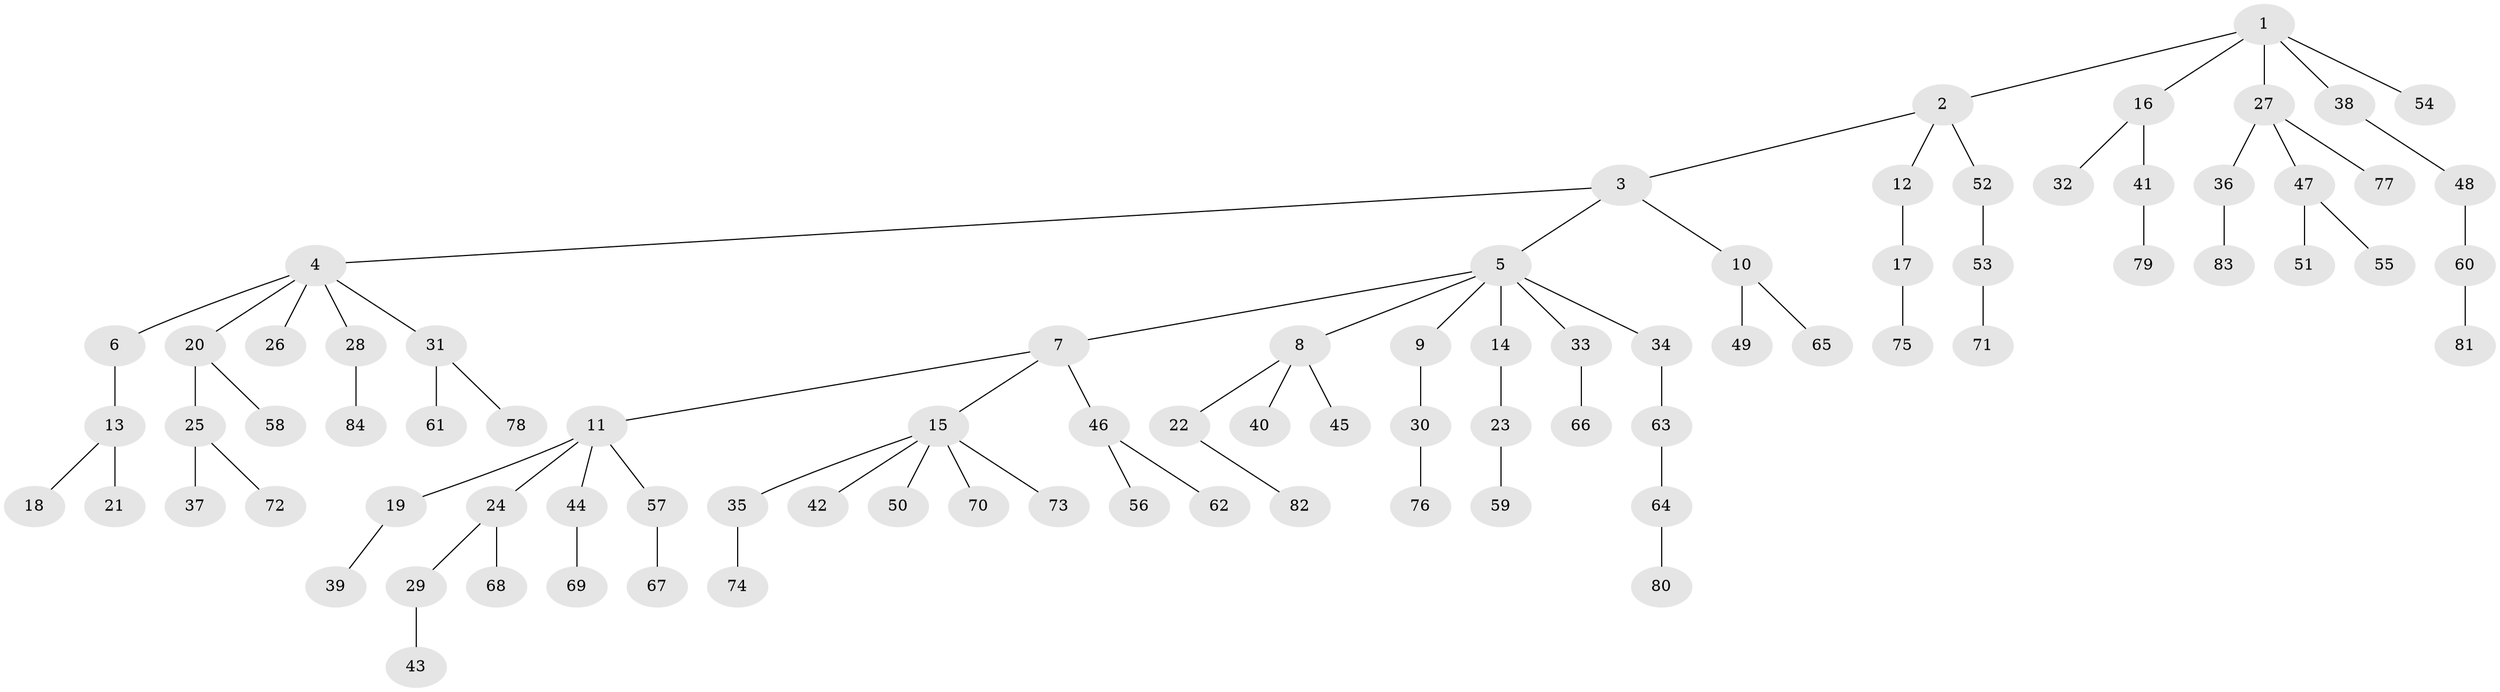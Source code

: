 // Generated by graph-tools (version 1.1) at 2025/02/03/09/25 03:02:24]
// undirected, 84 vertices, 83 edges
graph export_dot {
graph [start="1"]
  node [color=gray90,style=filled];
  1;
  2;
  3;
  4;
  5;
  6;
  7;
  8;
  9;
  10;
  11;
  12;
  13;
  14;
  15;
  16;
  17;
  18;
  19;
  20;
  21;
  22;
  23;
  24;
  25;
  26;
  27;
  28;
  29;
  30;
  31;
  32;
  33;
  34;
  35;
  36;
  37;
  38;
  39;
  40;
  41;
  42;
  43;
  44;
  45;
  46;
  47;
  48;
  49;
  50;
  51;
  52;
  53;
  54;
  55;
  56;
  57;
  58;
  59;
  60;
  61;
  62;
  63;
  64;
  65;
  66;
  67;
  68;
  69;
  70;
  71;
  72;
  73;
  74;
  75;
  76;
  77;
  78;
  79;
  80;
  81;
  82;
  83;
  84;
  1 -- 2;
  1 -- 16;
  1 -- 27;
  1 -- 38;
  1 -- 54;
  2 -- 3;
  2 -- 12;
  2 -- 52;
  3 -- 4;
  3 -- 5;
  3 -- 10;
  4 -- 6;
  4 -- 20;
  4 -- 26;
  4 -- 28;
  4 -- 31;
  5 -- 7;
  5 -- 8;
  5 -- 9;
  5 -- 14;
  5 -- 33;
  5 -- 34;
  6 -- 13;
  7 -- 11;
  7 -- 15;
  7 -- 46;
  8 -- 22;
  8 -- 40;
  8 -- 45;
  9 -- 30;
  10 -- 49;
  10 -- 65;
  11 -- 19;
  11 -- 24;
  11 -- 44;
  11 -- 57;
  12 -- 17;
  13 -- 18;
  13 -- 21;
  14 -- 23;
  15 -- 35;
  15 -- 42;
  15 -- 50;
  15 -- 70;
  15 -- 73;
  16 -- 32;
  16 -- 41;
  17 -- 75;
  19 -- 39;
  20 -- 25;
  20 -- 58;
  22 -- 82;
  23 -- 59;
  24 -- 29;
  24 -- 68;
  25 -- 37;
  25 -- 72;
  27 -- 36;
  27 -- 47;
  27 -- 77;
  28 -- 84;
  29 -- 43;
  30 -- 76;
  31 -- 61;
  31 -- 78;
  33 -- 66;
  34 -- 63;
  35 -- 74;
  36 -- 83;
  38 -- 48;
  41 -- 79;
  44 -- 69;
  46 -- 56;
  46 -- 62;
  47 -- 51;
  47 -- 55;
  48 -- 60;
  52 -- 53;
  53 -- 71;
  57 -- 67;
  60 -- 81;
  63 -- 64;
  64 -- 80;
}
